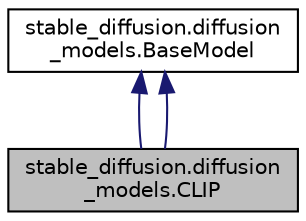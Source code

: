 digraph "stable_diffusion.diffusion_models.CLIP"
{
 // LATEX_PDF_SIZE
  edge [fontname="Helvetica",fontsize="10",labelfontname="Helvetica",labelfontsize="10"];
  node [fontname="Helvetica",fontsize="10",shape=record];
  Node1 [label="stable_diffusion.diffusion\l_models.CLIP",height=0.2,width=0.4,color="black", fillcolor="grey75", style="filled", fontcolor="black",tooltip=" "];
  Node2 -> Node1 [dir="back",color="midnightblue",fontsize="10",style="solid",fontname="Helvetica"];
  Node2 [label="stable_diffusion.diffusion\l_models.BaseModel",height=0.2,width=0.4,color="black", fillcolor="white", style="filled",URL="$classstable__diffusion_1_1diffusion__models_1_1BaseModel.html",tooltip=" "];
  Node2 -> Node1 [dir="back",color="midnightblue",fontsize="10",style="solid",fontname="Helvetica"];
}
